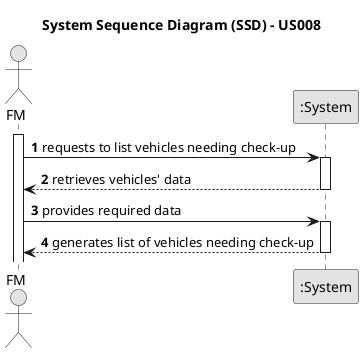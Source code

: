 @startuml
skinparam monochrome true
skinparam packageStyle rectangle
skinparam shadowing false

title System Sequence Diagram (SSD) - US008

autonumber

actor "FM" as FM
participant ":System" as System

activate FM

    FM -> System: requests to list vehicles needing check-up
    activate System

    System --> FM: retrieves vehicles' data
    deactivate System

    FM -> System: provides required data
    activate System

    System --> FM: generates list of vehicles needing check-up
    deactivate System

@enduml